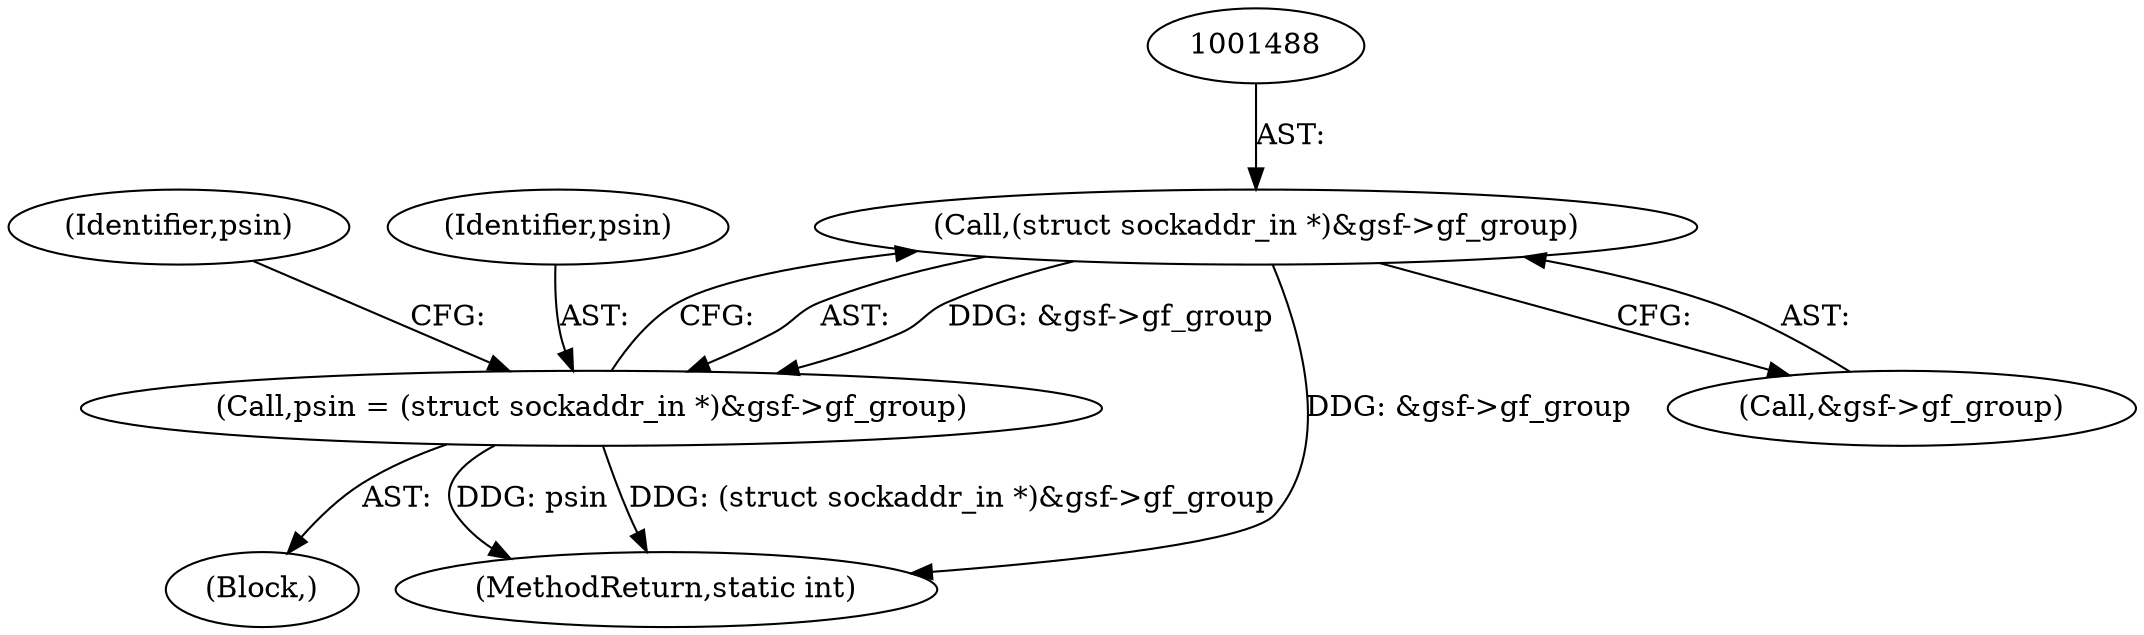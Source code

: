digraph "0_linux_f6d8bd051c391c1c0458a30b2a7abcd939329259_26@pointer" {
"1001487" [label="(Call,(struct sockaddr_in *)&gsf->gf_group)"];
"1001485" [label="(Call,psin = (struct sockaddr_in *)&gsf->gf_group)"];
"1001496" [label="(Identifier,psin)"];
"1001486" [label="(Identifier,psin)"];
"1001720" [label="(MethodReturn,static int)"];
"1001485" [label="(Call,psin = (struct sockaddr_in *)&gsf->gf_group)"];
"1001376" [label="(Block,)"];
"1001489" [label="(Call,&gsf->gf_group)"];
"1001487" [label="(Call,(struct sockaddr_in *)&gsf->gf_group)"];
"1001487" -> "1001485"  [label="AST: "];
"1001487" -> "1001489"  [label="CFG: "];
"1001488" -> "1001487"  [label="AST: "];
"1001489" -> "1001487"  [label="AST: "];
"1001485" -> "1001487"  [label="CFG: "];
"1001487" -> "1001720"  [label="DDG: &gsf->gf_group"];
"1001487" -> "1001485"  [label="DDG: &gsf->gf_group"];
"1001485" -> "1001376"  [label="AST: "];
"1001486" -> "1001485"  [label="AST: "];
"1001496" -> "1001485"  [label="CFG: "];
"1001485" -> "1001720"  [label="DDG: (struct sockaddr_in *)&gsf->gf_group"];
"1001485" -> "1001720"  [label="DDG: psin"];
}
